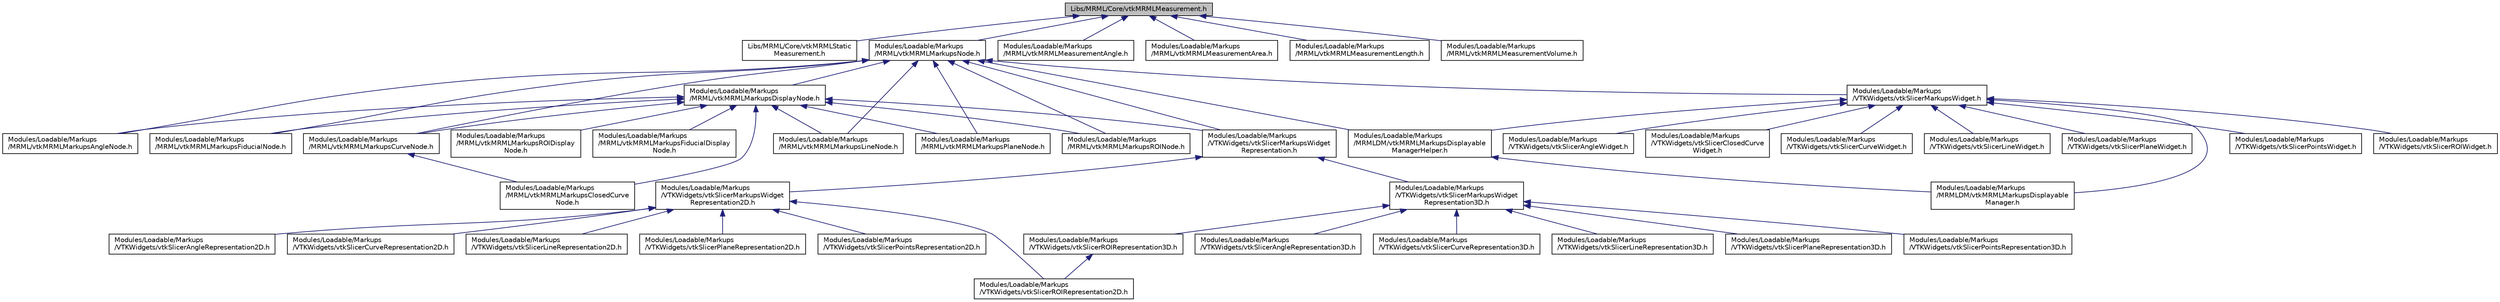 digraph "Libs/MRML/Core/vtkMRMLMeasurement.h"
{
  bgcolor="transparent";
  edge [fontname="Helvetica",fontsize="10",labelfontname="Helvetica",labelfontsize="10"];
  node [fontname="Helvetica",fontsize="10",shape=record];
  Node21 [label="Libs/MRML/Core/vtkMRMLMeasurement.h",height=0.2,width=0.4,color="black", fillcolor="grey75", style="filled", fontcolor="black"];
  Node21 -> Node22 [dir="back",color="midnightblue",fontsize="10",style="solid",fontname="Helvetica"];
  Node22 [label="Libs/MRML/Core/vtkMRMLStatic\lMeasurement.h",height=0.2,width=0.4,color="black",URL="$vtkMRMLStaticMeasurement_8h.html"];
  Node21 -> Node23 [dir="back",color="midnightblue",fontsize="10",style="solid",fontname="Helvetica"];
  Node23 [label="Modules/Loadable/Markups\l/MRML/vtkMRMLMarkupsNode.h",height=0.2,width=0.4,color="black",URL="$vtkMRMLMarkupsNode_8h.html"];
  Node23 -> Node24 [dir="back",color="midnightblue",fontsize="10",style="solid",fontname="Helvetica"];
  Node24 [label="Modules/Loadable/Markups\l/MRML/vtkMRMLMarkupsDisplayNode.h",height=0.2,width=0.4,color="black",URL="$vtkMRMLMarkupsDisplayNode_8h.html"];
  Node24 -> Node25 [dir="back",color="midnightblue",fontsize="10",style="solid",fontname="Helvetica"];
  Node25 [label="Modules/Loadable/Markups\l/MRML/vtkMRMLMarkupsAngleNode.h",height=0.2,width=0.4,color="black",URL="$vtkMRMLMarkupsAngleNode_8h.html"];
  Node24 -> Node26 [dir="back",color="midnightblue",fontsize="10",style="solid",fontname="Helvetica"];
  Node26 [label="Modules/Loadable/Markups\l/MRML/vtkMRMLMarkupsClosedCurve\lNode.h",height=0.2,width=0.4,color="black",URL="$vtkMRMLMarkupsClosedCurveNode_8h.html"];
  Node24 -> Node27 [dir="back",color="midnightblue",fontsize="10",style="solid",fontname="Helvetica"];
  Node27 [label="Modules/Loadable/Markups\l/MRML/vtkMRMLMarkupsCurveNode.h",height=0.2,width=0.4,color="black",URL="$vtkMRMLMarkupsCurveNode_8h.html"];
  Node27 -> Node26 [dir="back",color="midnightblue",fontsize="10",style="solid",fontname="Helvetica"];
  Node24 -> Node28 [dir="back",color="midnightblue",fontsize="10",style="solid",fontname="Helvetica"];
  Node28 [label="Modules/Loadable/Markups\l/MRML/vtkMRMLMarkupsFiducialDisplay\lNode.h",height=0.2,width=0.4,color="black",URL="$vtkMRMLMarkupsFiducialDisplayNode_8h.html"];
  Node24 -> Node29 [dir="back",color="midnightblue",fontsize="10",style="solid",fontname="Helvetica"];
  Node29 [label="Modules/Loadable/Markups\l/MRML/vtkMRMLMarkupsFiducialNode.h",height=0.2,width=0.4,color="black",URL="$vtkMRMLMarkupsFiducialNode_8h.html"];
  Node24 -> Node30 [dir="back",color="midnightblue",fontsize="10",style="solid",fontname="Helvetica"];
  Node30 [label="Modules/Loadable/Markups\l/MRML/vtkMRMLMarkupsLineNode.h",height=0.2,width=0.4,color="black",URL="$vtkMRMLMarkupsLineNode_8h.html"];
  Node24 -> Node31 [dir="back",color="midnightblue",fontsize="10",style="solid",fontname="Helvetica"];
  Node31 [label="Modules/Loadable/Markups\l/MRML/vtkMRMLMarkupsPlaneNode.h",height=0.2,width=0.4,color="black",URL="$vtkMRMLMarkupsPlaneNode_8h.html"];
  Node24 -> Node32 [dir="back",color="midnightblue",fontsize="10",style="solid",fontname="Helvetica"];
  Node32 [label="Modules/Loadable/Markups\l/MRML/vtkMRMLMarkupsROIDisplay\lNode.h",height=0.2,width=0.4,color="black",URL="$vtkMRMLMarkupsROIDisplayNode_8h.html"];
  Node24 -> Node33 [dir="back",color="midnightblue",fontsize="10",style="solid",fontname="Helvetica"];
  Node33 [label="Modules/Loadable/Markups\l/MRML/vtkMRMLMarkupsROINode.h",height=0.2,width=0.4,color="black",URL="$vtkMRMLMarkupsROINode_8h.html"];
  Node24 -> Node34 [dir="back",color="midnightblue",fontsize="10",style="solid",fontname="Helvetica"];
  Node34 [label="Modules/Loadable/Markups\l/VTKWidgets/vtkSlicerMarkupsWidget\lRepresentation.h",height=0.2,width=0.4,color="black",URL="$vtkSlicerMarkupsWidgetRepresentation_8h.html"];
  Node34 -> Node35 [dir="back",color="midnightblue",fontsize="10",style="solid",fontname="Helvetica"];
  Node35 [label="Modules/Loadable/Markups\l/VTKWidgets/vtkSlicerMarkupsWidget\lRepresentation2D.h",height=0.2,width=0.4,color="black",URL="$vtkSlicerMarkupsWidgetRepresentation2D_8h.html"];
  Node35 -> Node36 [dir="back",color="midnightblue",fontsize="10",style="solid",fontname="Helvetica"];
  Node36 [label="Modules/Loadable/Markups\l/VTKWidgets/vtkSlicerAngleRepresentation2D.h",height=0.2,width=0.4,color="black",URL="$vtkSlicerAngleRepresentation2D_8h.html"];
  Node35 -> Node37 [dir="back",color="midnightblue",fontsize="10",style="solid",fontname="Helvetica"];
  Node37 [label="Modules/Loadable/Markups\l/VTKWidgets/vtkSlicerCurveRepresentation2D.h",height=0.2,width=0.4,color="black",URL="$vtkSlicerCurveRepresentation2D_8h.html"];
  Node35 -> Node38 [dir="back",color="midnightblue",fontsize="10",style="solid",fontname="Helvetica"];
  Node38 [label="Modules/Loadable/Markups\l/VTKWidgets/vtkSlicerLineRepresentation2D.h",height=0.2,width=0.4,color="black",URL="$vtkSlicerLineRepresentation2D_8h.html"];
  Node35 -> Node39 [dir="back",color="midnightblue",fontsize="10",style="solid",fontname="Helvetica"];
  Node39 [label="Modules/Loadable/Markups\l/VTKWidgets/vtkSlicerPlaneRepresentation2D.h",height=0.2,width=0.4,color="black",URL="$vtkSlicerPlaneRepresentation2D_8h.html"];
  Node35 -> Node40 [dir="back",color="midnightblue",fontsize="10",style="solid",fontname="Helvetica"];
  Node40 [label="Modules/Loadable/Markups\l/VTKWidgets/vtkSlicerPointsRepresentation2D.h",height=0.2,width=0.4,color="black",URL="$vtkSlicerPointsRepresentation2D_8h.html"];
  Node35 -> Node41 [dir="back",color="midnightblue",fontsize="10",style="solid",fontname="Helvetica"];
  Node41 [label="Modules/Loadable/Markups\l/VTKWidgets/vtkSlicerROIRepresentation2D.h",height=0.2,width=0.4,color="black",URL="$vtkSlicerROIRepresentation2D_8h.html"];
  Node34 -> Node42 [dir="back",color="midnightblue",fontsize="10",style="solid",fontname="Helvetica"];
  Node42 [label="Modules/Loadable/Markups\l/VTKWidgets/vtkSlicerMarkupsWidget\lRepresentation3D.h",height=0.2,width=0.4,color="black",URL="$vtkSlicerMarkupsWidgetRepresentation3D_8h.html"];
  Node42 -> Node43 [dir="back",color="midnightblue",fontsize="10",style="solid",fontname="Helvetica"];
  Node43 [label="Modules/Loadable/Markups\l/VTKWidgets/vtkSlicerAngleRepresentation3D.h",height=0.2,width=0.4,color="black",URL="$vtkSlicerAngleRepresentation3D_8h.html"];
  Node42 -> Node44 [dir="back",color="midnightblue",fontsize="10",style="solid",fontname="Helvetica"];
  Node44 [label="Modules/Loadable/Markups\l/VTKWidgets/vtkSlicerCurveRepresentation3D.h",height=0.2,width=0.4,color="black",URL="$vtkSlicerCurveRepresentation3D_8h.html"];
  Node42 -> Node45 [dir="back",color="midnightblue",fontsize="10",style="solid",fontname="Helvetica"];
  Node45 [label="Modules/Loadable/Markups\l/VTKWidgets/vtkSlicerLineRepresentation3D.h",height=0.2,width=0.4,color="black",URL="$vtkSlicerLineRepresentation3D_8h.html"];
  Node42 -> Node46 [dir="back",color="midnightblue",fontsize="10",style="solid",fontname="Helvetica"];
  Node46 [label="Modules/Loadable/Markups\l/VTKWidgets/vtkSlicerPlaneRepresentation3D.h",height=0.2,width=0.4,color="black",URL="$vtkSlicerPlaneRepresentation3D_8h.html"];
  Node42 -> Node47 [dir="back",color="midnightblue",fontsize="10",style="solid",fontname="Helvetica"];
  Node47 [label="Modules/Loadable/Markups\l/VTKWidgets/vtkSlicerPointsRepresentation3D.h",height=0.2,width=0.4,color="black",URL="$vtkSlicerPointsRepresentation3D_8h.html"];
  Node42 -> Node48 [dir="back",color="midnightblue",fontsize="10",style="solid",fontname="Helvetica"];
  Node48 [label="Modules/Loadable/Markups\l/VTKWidgets/vtkSlicerROIRepresentation3D.h",height=0.2,width=0.4,color="black",URL="$vtkSlicerROIRepresentation3D_8h.html"];
  Node48 -> Node41 [dir="back",color="midnightblue",fontsize="10",style="solid",fontname="Helvetica"];
  Node23 -> Node25 [dir="back",color="midnightblue",fontsize="10",style="solid",fontname="Helvetica"];
  Node23 -> Node27 [dir="back",color="midnightblue",fontsize="10",style="solid",fontname="Helvetica"];
  Node23 -> Node29 [dir="back",color="midnightblue",fontsize="10",style="solid",fontname="Helvetica"];
  Node23 -> Node30 [dir="back",color="midnightblue",fontsize="10",style="solid",fontname="Helvetica"];
  Node23 -> Node31 [dir="back",color="midnightblue",fontsize="10",style="solid",fontname="Helvetica"];
  Node23 -> Node33 [dir="back",color="midnightblue",fontsize="10",style="solid",fontname="Helvetica"];
  Node23 -> Node49 [dir="back",color="midnightblue",fontsize="10",style="solid",fontname="Helvetica"];
  Node49 [label="Modules/Loadable/Markups\l/MRMLDM/vtkMRMLMarkupsDisplayable\lManagerHelper.h",height=0.2,width=0.4,color="black",URL="$vtkMRMLMarkupsDisplayableManagerHelper_8h.html"];
  Node49 -> Node50 [dir="back",color="midnightblue",fontsize="10",style="solid",fontname="Helvetica"];
  Node50 [label="Modules/Loadable/Markups\l/MRMLDM/vtkMRMLMarkupsDisplayable\lManager.h",height=0.2,width=0.4,color="black",URL="$vtkMRMLMarkupsDisplayableManager_8h.html"];
  Node23 -> Node34 [dir="back",color="midnightblue",fontsize="10",style="solid",fontname="Helvetica"];
  Node23 -> Node51 [dir="back",color="midnightblue",fontsize="10",style="solid",fontname="Helvetica"];
  Node51 [label="Modules/Loadable/Markups\l/VTKWidgets/vtkSlicerMarkupsWidget.h",height=0.2,width=0.4,color="black",URL="$vtkSlicerMarkupsWidget_8h.html"];
  Node51 -> Node49 [dir="back",color="midnightblue",fontsize="10",style="solid",fontname="Helvetica"];
  Node51 -> Node50 [dir="back",color="midnightblue",fontsize="10",style="solid",fontname="Helvetica"];
  Node51 -> Node52 [dir="back",color="midnightblue",fontsize="10",style="solid",fontname="Helvetica"];
  Node52 [label="Modules/Loadable/Markups\l/VTKWidgets/vtkSlicerAngleWidget.h",height=0.2,width=0.4,color="black",URL="$vtkSlicerAngleWidget_8h.html"];
  Node51 -> Node53 [dir="back",color="midnightblue",fontsize="10",style="solid",fontname="Helvetica"];
  Node53 [label="Modules/Loadable/Markups\l/VTKWidgets/vtkSlicerClosedCurve\lWidget.h",height=0.2,width=0.4,color="black",URL="$vtkSlicerClosedCurveWidget_8h.html"];
  Node51 -> Node54 [dir="back",color="midnightblue",fontsize="10",style="solid",fontname="Helvetica"];
  Node54 [label="Modules/Loadable/Markups\l/VTKWidgets/vtkSlicerCurveWidget.h",height=0.2,width=0.4,color="black",URL="$vtkSlicerCurveWidget_8h.html"];
  Node51 -> Node55 [dir="back",color="midnightblue",fontsize="10",style="solid",fontname="Helvetica"];
  Node55 [label="Modules/Loadable/Markups\l/VTKWidgets/vtkSlicerLineWidget.h",height=0.2,width=0.4,color="black",URL="$vtkSlicerLineWidget_8h.html"];
  Node51 -> Node56 [dir="back",color="midnightblue",fontsize="10",style="solid",fontname="Helvetica"];
  Node56 [label="Modules/Loadable/Markups\l/VTKWidgets/vtkSlicerPlaneWidget.h",height=0.2,width=0.4,color="black",URL="$vtkSlicerPlaneWidget_8h.html"];
  Node51 -> Node57 [dir="back",color="midnightblue",fontsize="10",style="solid",fontname="Helvetica"];
  Node57 [label="Modules/Loadable/Markups\l/VTKWidgets/vtkSlicerPointsWidget.h",height=0.2,width=0.4,color="black",URL="$vtkSlicerPointsWidget_8h.html"];
  Node51 -> Node58 [dir="back",color="midnightblue",fontsize="10",style="solid",fontname="Helvetica"];
  Node58 [label="Modules/Loadable/Markups\l/VTKWidgets/vtkSlicerROIWidget.h",height=0.2,width=0.4,color="black",URL="$vtkSlicerROIWidget_8h.html"];
  Node21 -> Node59 [dir="back",color="midnightblue",fontsize="10",style="solid",fontname="Helvetica"];
  Node59 [label="Modules/Loadable/Markups\l/MRML/vtkMRMLMeasurementAngle.h",height=0.2,width=0.4,color="black",URL="$vtkMRMLMeasurementAngle_8h.html"];
  Node21 -> Node60 [dir="back",color="midnightblue",fontsize="10",style="solid",fontname="Helvetica"];
  Node60 [label="Modules/Loadable/Markups\l/MRML/vtkMRMLMeasurementArea.h",height=0.2,width=0.4,color="black",URL="$vtkMRMLMeasurementArea_8h.html"];
  Node21 -> Node61 [dir="back",color="midnightblue",fontsize="10",style="solid",fontname="Helvetica"];
  Node61 [label="Modules/Loadable/Markups\l/MRML/vtkMRMLMeasurementLength.h",height=0.2,width=0.4,color="black",URL="$vtkMRMLMeasurementLength_8h.html"];
  Node21 -> Node62 [dir="back",color="midnightblue",fontsize="10",style="solid",fontname="Helvetica"];
  Node62 [label="Modules/Loadable/Markups\l/MRML/vtkMRMLMeasurementVolume.h",height=0.2,width=0.4,color="black",URL="$vtkMRMLMeasurementVolume_8h.html"];
}
